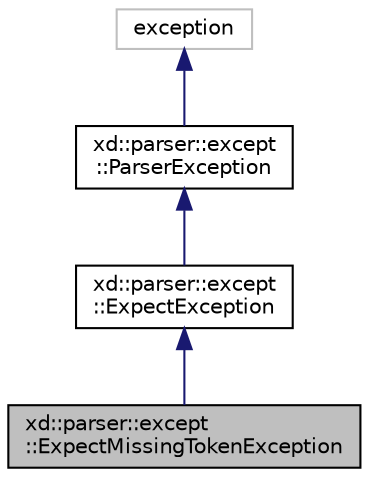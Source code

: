 digraph "xd::parser::except::ExpectMissingTokenException"
{
  edge [fontname="Helvetica",fontsize="10",labelfontname="Helvetica",labelfontsize="10"];
  node [fontname="Helvetica",fontsize="10",shape=record];
  Node4 [label="xd::parser::except\l::ExpectMissingTokenException",height=0.2,width=0.4,color="black", fillcolor="grey75", style="filled", fontcolor="black"];
  Node5 -> Node4 [dir="back",color="midnightblue",fontsize="10",style="solid"];
  Node5 [label="xd::parser::except\l::ExpectException",height=0.2,width=0.4,color="black", fillcolor="white", style="filled",URL="$classxd_1_1parser_1_1except_1_1_expect_exception.html"];
  Node6 -> Node5 [dir="back",color="midnightblue",fontsize="10",style="solid"];
  Node6 [label="xd::parser::except\l::ParserException",height=0.2,width=0.4,color="black", fillcolor="white", style="filled",URL="$classxd_1_1parser_1_1except_1_1_parser_exception.html"];
  Node7 -> Node6 [dir="back",color="midnightblue",fontsize="10",style="solid"];
  Node7 [label="exception",height=0.2,width=0.4,color="grey75", fillcolor="white", style="filled"];
}

